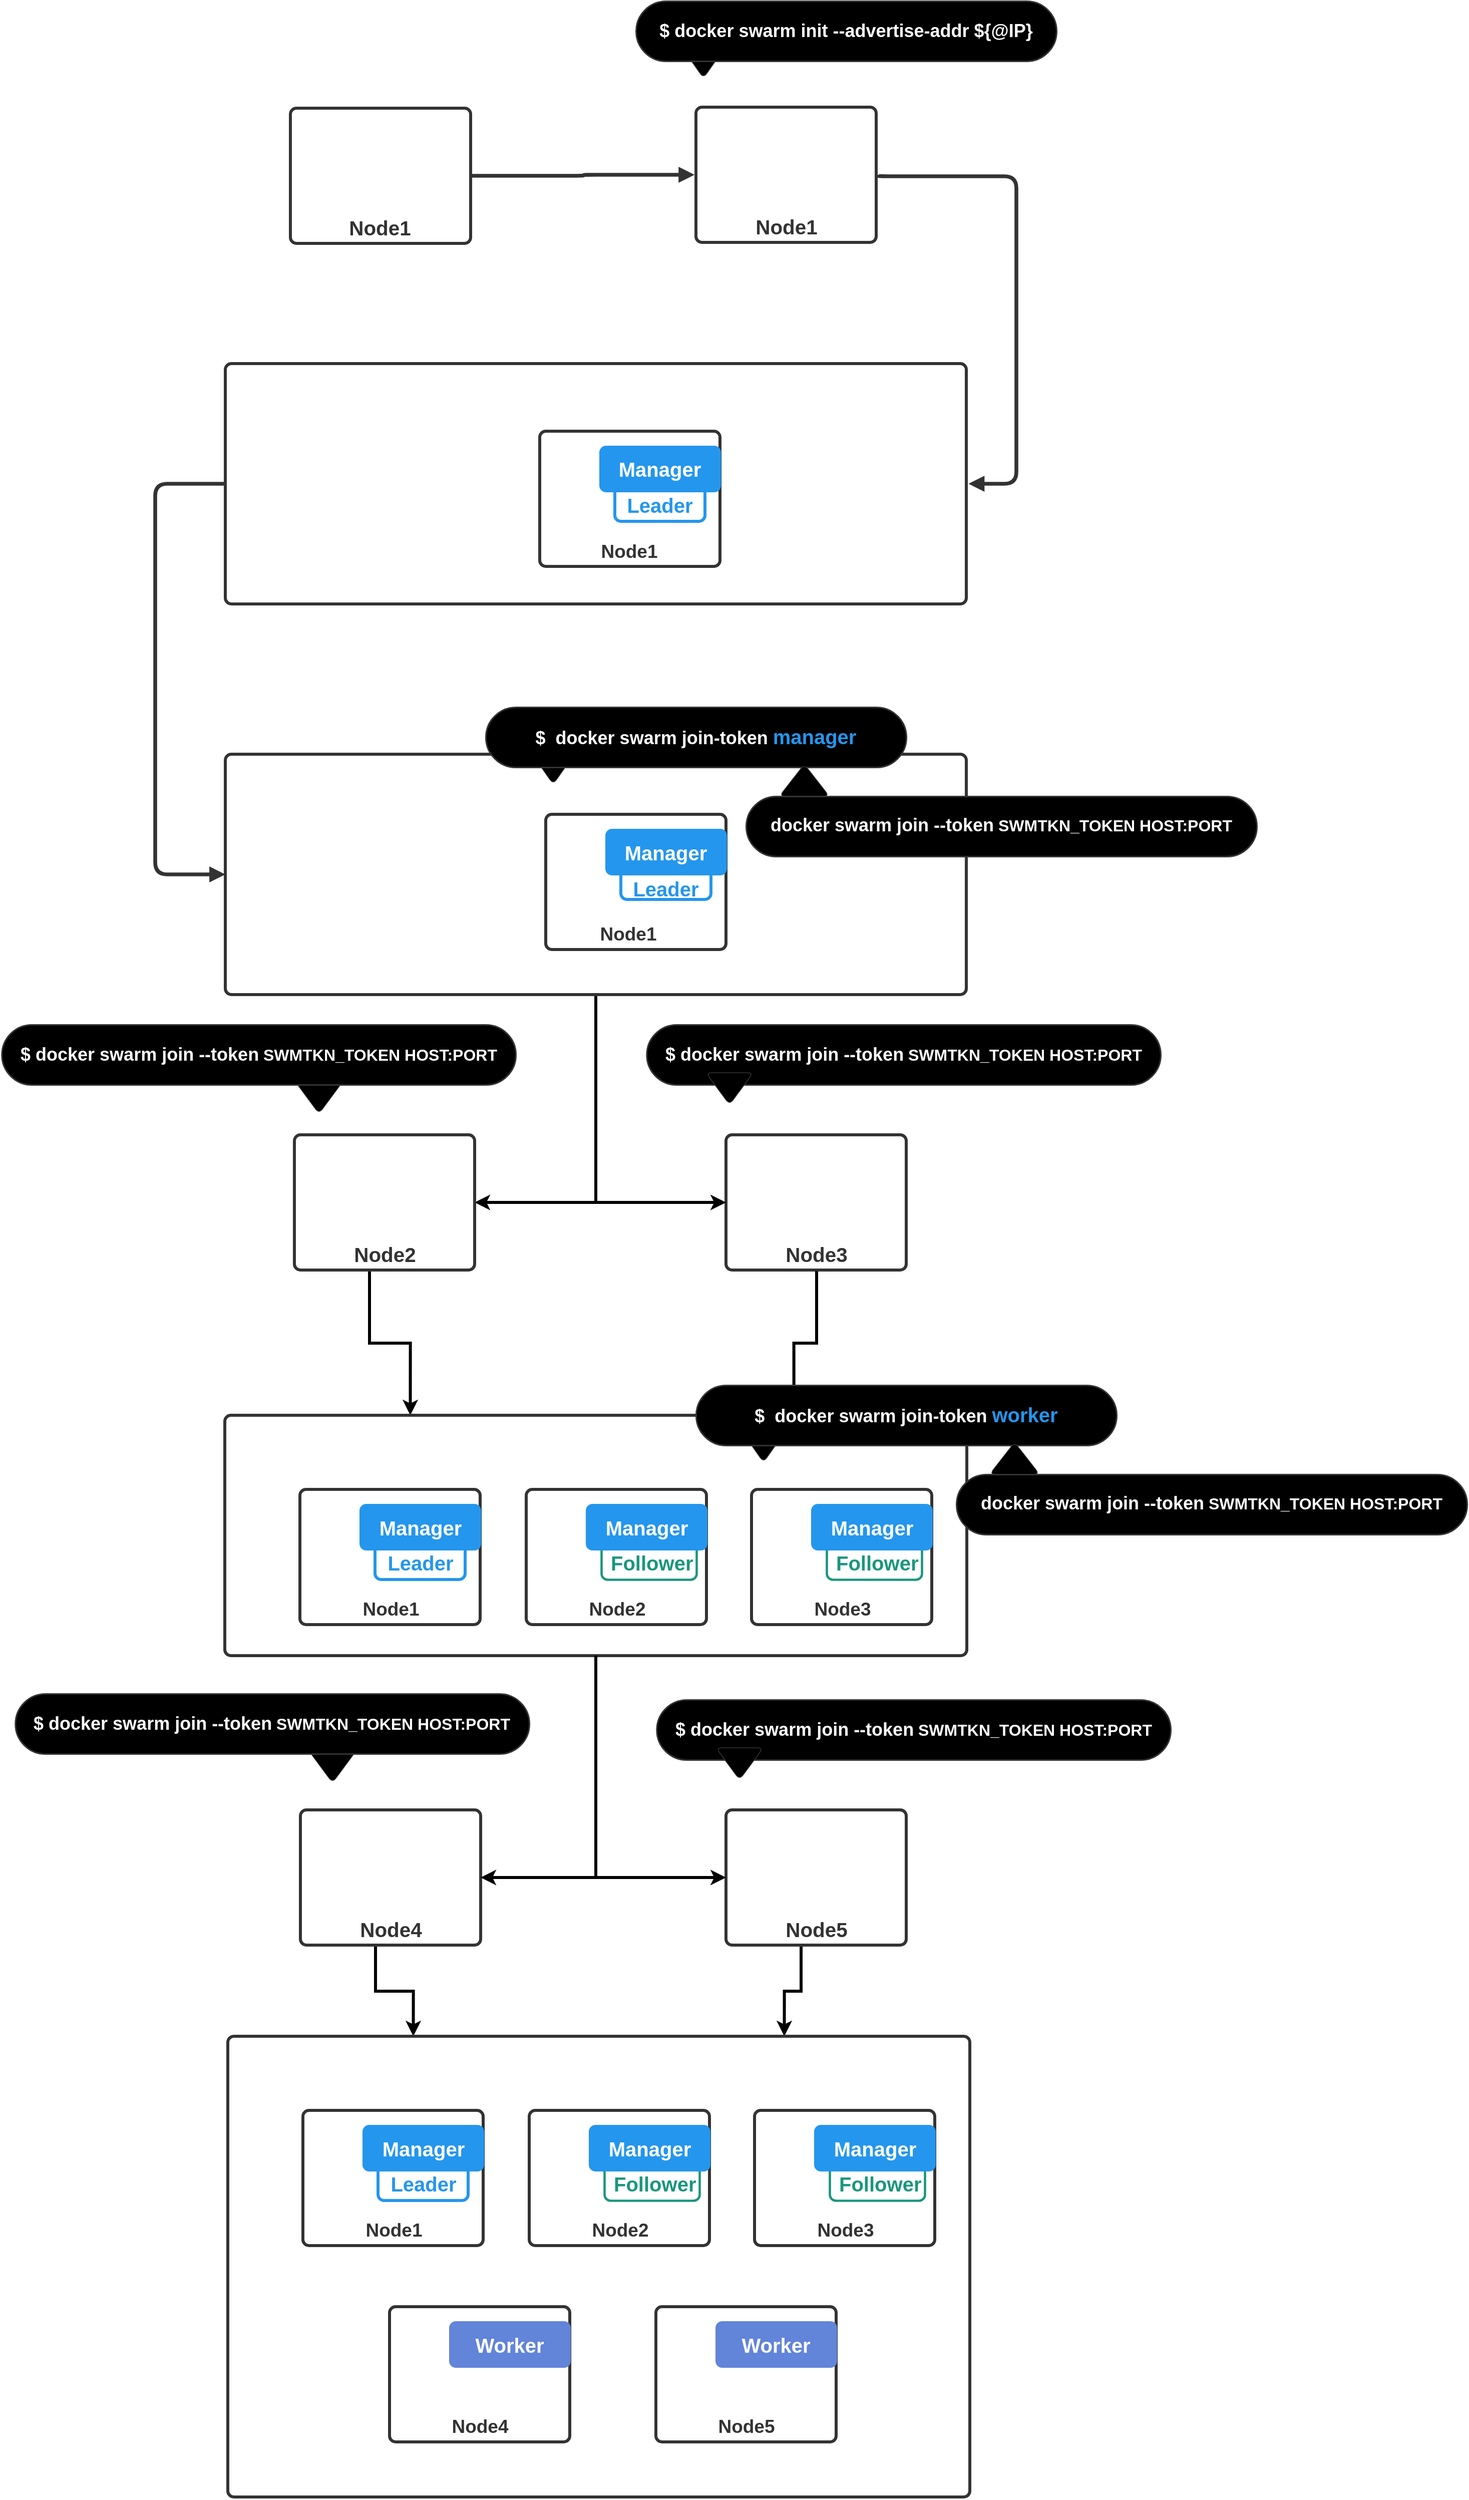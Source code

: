 <mxfile version="15.7.3" type="device" pages="2"><diagram id="4M_Djf4agalbas1T-qc4" name="Page-1"><mxGraphModel dx="2797" dy="1125" grid="1" gridSize="10" guides="1" tooltips="1" connect="1" arrows="1" fold="1" page="1" pageScale="1" pageWidth="827" pageHeight="1169" math="0" shadow="0"><root><mxCell id="0"/><mxCell id="1" parent="0"/><UserObject label="" lucidchartObjectId="G.crrWpI9VlC" id="J2apACX6t9GlS4RFQdFt-51"><mxCell style="html=1;overflow=block;blockSpacing=1;whiteSpace=wrap;;whiteSpace=wrap;fontSize=13;align=center;spacing=9;strokeColor=#333333;strokeOpacity=100;fillOpacity=100;rounded=1;absoluteArcSize=1;arcSize=12;fillColor=#ffffff;strokeWidth=3;" vertex="1" parent="1"><mxGeometry x="135" y="165" width="180" height="135" as="geometry"/></mxCell></UserObject><UserObject label="" lucidchartObjectId="G.crg~6.kzuP" id="J2apACX6t9GlS4RFQdFt-52"><mxCell style="html=1;overflow=block;blockSpacing=1;whiteSpace=wrap;shape=image;whiteSpace=wrap;fontSize=13;spacing=0;strokeColor=none;strokeOpacity=100;strokeWidth=0;image=https://images.lucid.app/images/cc9db0df-7818-491c-ab87-f26baf684345/content;imageAspect=0;" vertex="1" parent="1"><mxGeometry x="105" y="135" width="78" height="56" as="geometry"/></mxCell></UserObject><UserObject label="Node1" lucidchartObjectId="G.crOLpNCsSC" id="J2apACX6t9GlS4RFQdFt-53"><mxCell style="html=1;overflow=block;blockSpacing=1;whiteSpace=wrap;;whiteSpace=wrap;fontSize=20.2;fontColor=#333333;fontStyle=1;align=center;spacing=3.8;strokeOpacity=0;fillOpacity=0;rounded=1;absoluteArcSize=1;arcSize=12;fillColor=#ffffff;strokeWidth=0.8;" vertex="1" parent="1"><mxGeometry x="187" y="269" width="75" height="32" as="geometry"/></mxCell></UserObject><UserObject label="" lucidchartObjectId="Wddr2TfP3ylG" id="J2apACX6t9GlS4RFQdFt-54"><mxCell style="html=1;jettySize=18;whiteSpace=wrap;fontSize=13;strokeColor=#333333;strokeOpacity=100;strokeWidth=3.8;rounded=1;arcSize=24;edgeStyle=orthogonalEdgeStyle;startArrow=none;;endArrow=block;endFill=1;;exitX=1.008;exitY=0.5;exitPerimeter=0;entryX=-0.008;entryY=0.5;entryPerimeter=0;" edge="1" parent="1" source="J2apACX6t9GlS4RFQdFt-51" target="J2apACX6t9GlS4RFQdFt-62"><mxGeometry width="100" height="100" relative="1" as="geometry"><Array as="points"><mxPoint x="428" y="233"/><mxPoint x="428" y="232"/></Array></mxGeometry></mxCell></UserObject><mxCell id="J2apACX6t9GlS4RFQdFt-55" value="" style="group;dropTarget=0;" vertex="1" parent="1"><mxGeometry x="480" y="58" width="420" height="77" as="geometry"/></mxCell><UserObject label="" lucidchartObjectId="ijdrPOWjlzZ8" id="J2apACX6t9GlS4RFQdFt-56"><mxCell style="html=1;overflow=block;blockSpacing=1;whiteSpace=wrap;triangle;direction=south;anchorPointDirection=0;whiteSpace=wrap;fontSize=13;align=center;spacing=3.8;strokeColor=#333333;strokeOpacity=100;fillOpacity=100;rounded=1;absoluteArcSize=1;arcSize=12;fillColor=#000000;strokeWidth=0.8;" vertex="1" parent="J2apACX6t9GlS4RFQdFt-55"><mxGeometry x="45" y="45" width="45" height="32" as="geometry"/></mxCell></UserObject><UserObject label="$ docker swarm init --advertise-addr ${@IP} " lucidchartObjectId="8gdru7X.QLJM" id="J2apACX6t9GlS4RFQdFt-57"><mxCell style="html=1;overflow=block;blockSpacing=1;whiteSpace=wrap;rounded=1;arcSize=50;whiteSpace=wrap;fontSize=18;fontColor=#ffffff;fontStyle=1;align=center;spacing=3.8;strokeColor=#333333;strokeOpacity=100;fillOpacity=100;fillColor=#000000;strokeWidth=1.5;" vertex="1" parent="J2apACX6t9GlS4RFQdFt-55"><mxGeometry width="420" height="60" as="geometry"/></mxCell></UserObject><UserObject label="" lucidchartObjectId="jWdrPr9~tU2N" id="J2apACX6t9GlS4RFQdFt-58"><mxCell style="html=1;overflow=block;blockSpacing=1;whiteSpace=wrap;;whiteSpace=wrap;fontSize=13;align=center;spacing=9;strokeColor=#333333;strokeOpacity=100;fillOpacity=100;rounded=1;absoluteArcSize=1;arcSize=12;fillColor=#ffffff;strokeWidth=3;" vertex="1" parent="1"><mxGeometry x="70" y="420" width="740" height="240" as="geometry"/></mxCell></UserObject><UserObject label="" lucidchartObjectId="acerJ_WUVY1D" id="J2apACX6t9GlS4RFQdFt-59"><mxCell style="html=1;overflow=block;blockSpacing=1;whiteSpace=wrap;shape=image;whiteSpace=wrap;fontSize=13;spacing=0;strokeColor=none;strokeOpacity=100;strokeWidth=0;image=https://images.lucid.app/images/420af9a3-f611-4a71-9470-fad14a055d01/content;imageAspect=0;" vertex="1" parent="1"><mxGeometry y="320" width="150" height="150" as="geometry"/></mxCell></UserObject><UserObject label="" lucidchartObjectId="WcerDK2uReQd" id="J2apACX6t9GlS4RFQdFt-60"><mxCell style="html=1;jettySize=18;whiteSpace=wrap;fontSize=13;strokeColor=#333333;strokeOpacity=100;strokeWidth=3.8;rounded=1;arcSize=24;edgeStyle=orthogonalEdgeStyle;startArrow=none;;endArrow=block;endFill=1;;exitX=1.008;exitY=0.5;exitPerimeter=0;entryX=1.003;entryY=0.5;entryPerimeter=0;" edge="1" parent="1" source="J2apACX6t9GlS4RFQdFt-62" target="J2apACX6t9GlS4RFQdFt-58"><mxGeometry width="100" height="100" relative="1" as="geometry"><Array as="points"><mxPoint x="860" y="233"/><mxPoint x="860" y="540"/></Array></mxGeometry></mxCell></UserObject><mxCell id="J2apACX6t9GlS4RFQdFt-61" value="" style="group;dropTarget=0;" vertex="1" parent="1"><mxGeometry x="510" y="134" width="210" height="166" as="geometry"/></mxCell><UserObject label="" lucidchartObjectId="G.crUocr~Mjs" id="J2apACX6t9GlS4RFQdFt-62"><mxCell style="html=1;overflow=block;blockSpacing=1;whiteSpace=wrap;;whiteSpace=wrap;fontSize=13;align=center;spacing=9;strokeColor=#333333;strokeOpacity=100;fillOpacity=100;rounded=1;absoluteArcSize=1;arcSize=12;fillColor=#ffffff;strokeWidth=3;" vertex="1" parent="J2apACX6t9GlS4RFQdFt-61"><mxGeometry x="30" y="30" width="180" height="135" as="geometry"/></mxCell></UserObject><UserObject label="" lucidchartObjectId="G.cr~NzoBqy9" id="J2apACX6t9GlS4RFQdFt-63"><mxCell style="html=1;overflow=block;blockSpacing=1;whiteSpace=wrap;shape=image;whiteSpace=wrap;fontSize=13;spacing=0;strokeColor=none;strokeOpacity=100;strokeWidth=0;image=https://images.lucid.app/images/cc9db0df-7818-491c-ab87-f26baf684345/content;imageAspect=0;" vertex="1" parent="J2apACX6t9GlS4RFQdFt-61"><mxGeometry width="78" height="56" as="geometry"/></mxCell></UserObject><UserObject label="Node1" lucidchartObjectId="G.crvtM_ojsV" id="J2apACX6t9GlS4RFQdFt-64"><mxCell style="html=1;overflow=block;blockSpacing=1;whiteSpace=wrap;;whiteSpace=wrap;fontSize=20.2;fontColor=#333333;fontStyle=1;align=center;spacing=3.8;strokeOpacity=0;fillOpacity=0;rounded=1;absoluteArcSize=1;arcSize=12;fillColor=#ffffff;strokeWidth=0.8;" vertex="1" parent="J2apACX6t9GlS4RFQdFt-61"><mxGeometry x="83" y="134" width="75" height="32" as="geometry"/></mxCell></UserObject><mxCell id="J2apACX6t9GlS4RFQdFt-68" value="" style="group;dropTarget=0;" vertex="1" parent="1"><mxGeometry x="540" y="1160" width="210" height="166" as="geometry"/></mxCell><UserObject label="" lucidchartObjectId="zier4FRe4H-R" id="J2apACX6t9GlS4RFQdFt-69"><mxCell style="html=1;overflow=block;blockSpacing=1;whiteSpace=wrap;;whiteSpace=wrap;fontSize=13;align=center;spacing=9;strokeColor=#333333;strokeOpacity=100;fillOpacity=100;rounded=1;absoluteArcSize=1;arcSize=12;fillColor=#ffffff;strokeWidth=3;" vertex="1" parent="J2apACX6t9GlS4RFQdFt-68"><mxGeometry x="30" y="30" width="180" height="135" as="geometry"/></mxCell></UserObject><UserObject label="" lucidchartObjectId="zierFgRM9f.." id="J2apACX6t9GlS4RFQdFt-70"><mxCell style="html=1;overflow=block;blockSpacing=1;whiteSpace=wrap;shape=image;whiteSpace=wrap;fontSize=13;spacing=0;strokeColor=none;strokeOpacity=100;strokeWidth=0;image=https://images.lucid.app/images/cc9db0df-7818-491c-ab87-f26baf684345/content;imageAspect=0;" vertex="1" parent="J2apACX6t9GlS4RFQdFt-68"><mxGeometry width="78" height="56" as="geometry"/></mxCell></UserObject><UserObject label="Node3" lucidchartObjectId="zierLM0hqIN8" id="J2apACX6t9GlS4RFQdFt-71"><mxCell style="html=1;overflow=block;blockSpacing=1;whiteSpace=wrap;;whiteSpace=wrap;fontSize=20.2;fontColor=#333333;fontStyle=1;align=center;spacing=3.8;strokeOpacity=0;fillOpacity=0;rounded=1;absoluteArcSize=1;arcSize=12;fillColor=#ffffff;strokeWidth=0.8;" vertex="1" parent="J2apACX6t9GlS4RFQdFt-68"><mxGeometry x="83" y="134" width="75" height="32" as="geometry"/></mxCell></UserObject><mxCell id="J2apACX6t9GlS4RFQdFt-148" style="edgeStyle=orthogonalEdgeStyle;rounded=0;sketch=0;orthogonalLoop=1;jettySize=auto;html=1;exitX=0.5;exitY=1;exitDx=0;exitDy=0;entryX=1;entryY=0.5;entryDx=0;entryDy=0;fontFamily=Helvetica;fontSize=18;shadow=0;spacing=6;strokeWidth=3;" edge="1" parent="1" source="J2apACX6t9GlS4RFQdFt-87" target="J2apACX6t9GlS4RFQdFt-116"><mxGeometry relative="1" as="geometry"/></mxCell><mxCell id="J2apACX6t9GlS4RFQdFt-150" style="edgeStyle=orthogonalEdgeStyle;rounded=0;sketch=0;orthogonalLoop=1;jettySize=auto;html=1;exitX=0.5;exitY=1;exitDx=0;exitDy=0;entryX=0;entryY=0.5;entryDx=0;entryDy=0;shadow=0;fontFamily=Helvetica;fontSize=18;strokeWidth=3;" edge="1" parent="1" source="J2apACX6t9GlS4RFQdFt-87" target="J2apACX6t9GlS4RFQdFt-69"><mxGeometry relative="1" as="geometry"/></mxCell><UserObject label="" lucidchartObjectId="ULRrgOH4fikw" id="J2apACX6t9GlS4RFQdFt-87"><mxCell style="html=1;overflow=block;blockSpacing=1;whiteSpace=wrap;;whiteSpace=wrap;fontSize=13;align=center;spacing=9;strokeColor=#333333;strokeOpacity=100;fillOpacity=100;rounded=1;absoluteArcSize=1;arcSize=12;fillColor=#ffffff;strokeWidth=3;" vertex="1" parent="1"><mxGeometry x="70" y="810" width="740" height="240" as="geometry"/></mxCell></UserObject><UserObject label="" lucidchartObjectId="ULRrJalOe8PQ" id="J2apACX6t9GlS4RFQdFt-88"><mxCell style="html=1;overflow=block;blockSpacing=1;whiteSpace=wrap;shape=image;whiteSpace=wrap;fontSize=13;spacing=0;strokeColor=none;strokeOpacity=100;strokeWidth=0;image=https://images.lucid.app/images/420af9a3-f611-4a71-9470-fad14a055d01/content;imageAspect=0;" vertex="1" parent="1"><mxGeometry y="720" width="150" height="150" as="geometry"/></mxCell></UserObject><mxCell id="J2apACX6t9GlS4RFQdFt-89" value="" style="group;dropTarget=0;" vertex="1" parent="1"><mxGeometry x="354" y="457.5" width="210" height="165" as="geometry"/></mxCell><UserObject label="" lucidchartObjectId="IYdroTcC7hIt" id="J2apACX6t9GlS4RFQdFt-90"><mxCell style="html=1;overflow=block;blockSpacing=1;whiteSpace=wrap;;whiteSpace=wrap;fontSize=13;align=center;spacing=9;strokeColor=#333333;strokeOpacity=100;fillOpacity=100;rounded=1;absoluteArcSize=1;arcSize=12;fillColor=#ffffff;strokeWidth=3;" vertex="1" parent="J2apACX6t9GlS4RFQdFt-89"><mxGeometry x="30" y="30" width="180" height="135" as="geometry"/></mxCell></UserObject><UserObject label="" lucidchartObjectId="IYdri.8-4NAW" id="J2apACX6t9GlS4RFQdFt-91"><mxCell style="html=1;overflow=block;blockSpacing=1;whiteSpace=wrap;shape=image;whiteSpace=wrap;fontSize=13;spacing=0;strokeColor=none;strokeOpacity=100;strokeWidth=0;image=https://images.lucid.app/images/cc9db0df-7818-491c-ab87-f26baf684345/content;imageAspect=0;" vertex="1" parent="J2apACX6t9GlS4RFQdFt-89"><mxGeometry width="78" height="56" as="geometry"/></mxCell></UserObject><UserObject label="Node1" lucidchartObjectId="IYdrccQo9Zbj" id="J2apACX6t9GlS4RFQdFt-92"><mxCell style="html=1;overflow=block;blockSpacing=1;whiteSpace=wrap;;whiteSpace=wrap;fontSize=18.5;fontColor=#333333;fontStyle=1;align=center;spacing=3.8;strokeOpacity=0;fillOpacity=0;rounded=1;absoluteArcSize=1;arcSize=12;fillColor=#ffffff;strokeWidth=0.8;" vertex="1" parent="J2apACX6t9GlS4RFQdFt-89"><mxGeometry x="82" y="135" width="75" height="30" as="geometry"/></mxCell></UserObject><UserObject label="Leader" lucidchartObjectId="IYdrAScO4P9I" id="J2apACX6t9GlS4RFQdFt-93"><mxCell style="html=1;overflow=block;blockSpacing=1;whiteSpace=wrap;;whiteSpace=wrap;fontSize=20;fontColor=#2496ed;fontStyle=1;align=center;spacing=9;strokeColor=#2496ed;strokeOpacity=100;fillOpacity=100;rounded=1;absoluteArcSize=1;arcSize=12;fillColor=#ffffff;strokeWidth=3;" vertex="1" parent="J2apACX6t9GlS4RFQdFt-89"><mxGeometry x="105" y="82" width="90" height="38" as="geometry"/></mxCell></UserObject><UserObject label="Manager" lucidchartObjectId="IYdrc1CN-Tz_" id="J2apACX6t9GlS4RFQdFt-94"><mxCell style="html=1;overflow=block;blockSpacing=1;whiteSpace=wrap;;whiteSpace=wrap;fontSize=20;fontColor=#ffffff;fontStyle=1;align=center;spacing=9;strokeColor=#2496ed;strokeOpacity=100;fillOpacity=100;rounded=1;absoluteArcSize=1;arcSize=12;fillColor=#2496ed;strokeWidth=1.5;" vertex="1" parent="J2apACX6t9GlS4RFQdFt-89"><mxGeometry x="90" y="45" width="120" height="45" as="geometry"/></mxCell></UserObject><mxCell id="J2apACX6t9GlS4RFQdFt-106" value="" style="group;dropTarget=0;" vertex="1" parent="1"><mxGeometry x="330" y="763" width="420" height="77" as="geometry"/></mxCell><UserObject label="" lucidchartObjectId="ijdrPOWjlzZ8" id="J2apACX6t9GlS4RFQdFt-107"><mxCell style="html=1;overflow=block;blockSpacing=1;whiteSpace=wrap;triangle;direction=south;anchorPointDirection=0;whiteSpace=wrap;fontSize=13;align=center;spacing=3.8;strokeColor=#333333;strokeOpacity=100;fillOpacity=100;rounded=1;absoluteArcSize=1;arcSize=12;fillColor=#000000;strokeWidth=0.8;" vertex="1" parent="J2apACX6t9GlS4RFQdFt-106"><mxGeometry x="45" y="45" width="45" height="32" as="geometry"/></mxCell></UserObject><UserObject label="$&amp;nbsp;&lt;span style=&quot;background-color: transparent ; color: inherit ; font-size: inherit&quot;&gt; docker swarm join-token &lt;/span&gt;&lt;span style=&quot;color: rgb(36 , 150 , 237) ; font-size: 20px&quot;&gt;manager&lt;/span&gt;" lucidchartObjectId="8gdru7X.QLJM" id="J2apACX6t9GlS4RFQdFt-108"><mxCell style="html=1;overflow=block;blockSpacing=1;whiteSpace=wrap;rounded=1;arcSize=50;whiteSpace=wrap;fontSize=18;fontColor=#ffffff;fontStyle=1;align=center;spacing=3.8;strokeColor=#333333;strokeOpacity=100;fillOpacity=100;fillColor=#000000;strokeWidth=1.5;" vertex="1" parent="J2apACX6t9GlS4RFQdFt-106"><mxGeometry width="420" height="60" as="geometry"/></mxCell></UserObject><mxCell id="J2apACX6t9GlS4RFQdFt-151" style="edgeStyle=orthogonalEdgeStyle;rounded=0;sketch=0;orthogonalLoop=1;jettySize=auto;html=1;exitX=0.5;exitY=1;exitDx=0;exitDy=0;entryX=0.25;entryY=0;entryDx=0;entryDy=0;shadow=0;fontFamily=Helvetica;fontSize=18;strokeWidth=3;" edge="1" parent="1" source="J2apACX6t9GlS4RFQdFt-115" target="J2apACX6t9GlS4RFQdFt-72"><mxGeometry relative="1" as="geometry"/></mxCell><mxCell id="J2apACX6t9GlS4RFQdFt-115" value="" style="group;dropTarget=0;" vertex="1" parent="1"><mxGeometry x="109" y="1160" width="210" height="166" as="geometry"/></mxCell><UserObject label="" lucidchartObjectId="zier4FRe4H-R" id="J2apACX6t9GlS4RFQdFt-116"><mxCell style="html=1;overflow=block;blockSpacing=1;whiteSpace=wrap;;whiteSpace=wrap;fontSize=13;align=center;spacing=9;strokeColor=#333333;strokeOpacity=100;fillOpacity=100;rounded=1;absoluteArcSize=1;arcSize=12;fillColor=#ffffff;strokeWidth=3;" vertex="1" parent="J2apACX6t9GlS4RFQdFt-115"><mxGeometry x="30" y="30" width="180" height="135" as="geometry"/></mxCell></UserObject><UserObject label="" lucidchartObjectId="zierFgRM9f.." id="J2apACX6t9GlS4RFQdFt-117"><mxCell style="html=1;overflow=block;blockSpacing=1;whiteSpace=wrap;shape=image;whiteSpace=wrap;fontSize=13;spacing=0;strokeColor=none;strokeOpacity=100;strokeWidth=0;image=https://images.lucid.app/images/cc9db0df-7818-491c-ab87-f26baf684345/content;imageAspect=0;" vertex="1" parent="J2apACX6t9GlS4RFQdFt-115"><mxGeometry width="78" height="56" as="geometry"/></mxCell></UserObject><UserObject label="Node2" lucidchartObjectId="zierLM0hqIN8" id="J2apACX6t9GlS4RFQdFt-118"><mxCell style="html=1;overflow=block;blockSpacing=1;whiteSpace=wrap;;whiteSpace=wrap;fontSize=20.2;fontColor=#333333;fontStyle=1;align=center;spacing=3.8;strokeOpacity=0;fillOpacity=0;rounded=1;absoluteArcSize=1;arcSize=12;fillColor=#ffffff;strokeWidth=0.8;" vertex="1" parent="J2apACX6t9GlS4RFQdFt-115"><mxGeometry x="83" y="134" width="75" height="32" as="geometry"/></mxCell></UserObject><mxCell id="J2apACX6t9GlS4RFQdFt-128" value="" style="group;fontStyle=1" vertex="1" connectable="0" parent="1"><mxGeometry x="-14.5" y="1470" width="825" height="240" as="geometry"/></mxCell><UserObject label="" lucidchartObjectId="lserpfF2rRxh" id="J2apACX6t9GlS4RFQdFt-72"><mxCell style="html=1;overflow=block;blockSpacing=1;whiteSpace=wrap;;whiteSpace=wrap;fontSize=13;align=center;spacing=9;strokeColor=#333333;strokeOpacity=100;fillOpacity=100;rounded=1;absoluteArcSize=1;arcSize=12;fillColor=#ffffff;strokeWidth=3;fontStyle=1" vertex="1" parent="J2apACX6t9GlS4RFQdFt-128"><mxGeometry x="84" width="741" height="240" as="geometry"/></mxCell></UserObject><mxCell id="J2apACX6t9GlS4RFQdFt-73" value="" style="group;dropTarget=0;fontStyle=1" vertex="1" parent="J2apACX6t9GlS4RFQdFt-128"><mxGeometry x="129" y="44" width="210" height="165" as="geometry"/></mxCell><UserObject label="" lucidchartObjectId="lserLftAuHKF" id="J2apACX6t9GlS4RFQdFt-74"><mxCell style="html=1;overflow=block;blockSpacing=1;whiteSpace=wrap;;whiteSpace=wrap;fontSize=13;align=center;spacing=9;strokeColor=#333333;strokeOpacity=100;fillOpacity=100;rounded=1;absoluteArcSize=1;arcSize=12;fillColor=#ffffff;strokeWidth=3;fontStyle=1" vertex="1" parent="J2apACX6t9GlS4RFQdFt-73"><mxGeometry x="30" y="30" width="180" height="135" as="geometry"/></mxCell></UserObject><UserObject label="" lucidchartObjectId="lserRS9qcK1-" id="J2apACX6t9GlS4RFQdFt-75"><mxCell style="html=1;overflow=block;blockSpacing=1;whiteSpace=wrap;shape=image;whiteSpace=wrap;fontSize=13;spacing=0;strokeColor=none;strokeOpacity=100;strokeWidth=0;image=https://images.lucid.app/images/cc9db0df-7818-491c-ab87-f26baf684345/content;imageAspect=0;fontStyle=1" vertex="1" parent="J2apACX6t9GlS4RFQdFt-73"><mxGeometry width="78" height="56" as="geometry"/></mxCell></UserObject><UserObject label="Node1" lucidchartObjectId="lserlM1Tgdwh" id="J2apACX6t9GlS4RFQdFt-76"><mxCell style="html=1;overflow=block;blockSpacing=1;whiteSpace=wrap;;whiteSpace=wrap;fontSize=18.5;fontColor=#333333;fontStyle=1;align=center;spacing=3.8;strokeOpacity=0;fillOpacity=0;rounded=1;absoluteArcSize=1;arcSize=12;fillColor=#ffffff;strokeWidth=0.8;" vertex="1" parent="J2apACX6t9GlS4RFQdFt-73"><mxGeometry x="83" y="135" width="75" height="30" as="geometry"/></mxCell></UserObject><UserObject label="Leader" lucidchartObjectId="lserr1hKTIth" id="J2apACX6t9GlS4RFQdFt-77"><mxCell style="html=1;overflow=block;blockSpacing=1;whiteSpace=wrap;;whiteSpace=wrap;fontSize=20;fontColor=#2496ed;fontStyle=1;align=center;spacing=9;strokeColor=#2496ed;strokeOpacity=100;fillOpacity=100;rounded=1;absoluteArcSize=1;arcSize=12;fillColor=#ffffff;strokeWidth=3;" vertex="1" parent="J2apACX6t9GlS4RFQdFt-73"><mxGeometry x="105" y="82" width="90" height="38" as="geometry"/></mxCell></UserObject><UserObject label="Manager" lucidchartObjectId="lserWifTSa~9" id="J2apACX6t9GlS4RFQdFt-78"><mxCell style="html=1;overflow=block;blockSpacing=1;whiteSpace=wrap;;whiteSpace=wrap;fontSize=20;fontColor=#ffffff;fontStyle=1;align=center;spacing=9;strokeColor=#2496ed;strokeOpacity=100;fillOpacity=100;rounded=1;absoluteArcSize=1;arcSize=12;fillColor=#2496ed;strokeWidth=1.5;" vertex="1" parent="J2apACX6t9GlS4RFQdFt-73"><mxGeometry x="90" y="45" width="120" height="45" as="geometry"/></mxCell></UserObject><UserObject label="" lucidchartObjectId="lser_kmVRKXS" id="J2apACX6t9GlS4RFQdFt-79"><mxCell style="html=1;overflow=block;blockSpacing=1;whiteSpace=wrap;shape=image;whiteSpace=wrap;fontSize=13;spacing=0;strokeColor=none;strokeOpacity=100;strokeWidth=0;image=https://images.lucid.app/images/420af9a3-f611-4a71-9470-fad14a055d01/content;imageAspect=0;fontStyle=1" vertex="1" parent="J2apACX6t9GlS4RFQdFt-128"><mxGeometry x="14.5" y="-90" width="150" height="150" as="geometry"/></mxCell></UserObject><mxCell id="J2apACX6t9GlS4RFQdFt-80" value="" style="group;dropTarget=0;fontStyle=1" vertex="1" parent="J2apACX6t9GlS4RFQdFt-128"><mxGeometry x="355" y="44" width="210" height="165" as="geometry"/></mxCell><UserObject label="" lucidchartObjectId="_terDO9LQaTP" id="J2apACX6t9GlS4RFQdFt-81"><mxCell style="html=1;overflow=block;blockSpacing=1;whiteSpace=wrap;;whiteSpace=wrap;fontSize=13;align=center;spacing=9;strokeColor=#333333;strokeOpacity=100;fillOpacity=100;rounded=1;absoluteArcSize=1;arcSize=12;fillColor=#ffffff;strokeWidth=3;fontStyle=1" vertex="1" parent="J2apACX6t9GlS4RFQdFt-80"><mxGeometry x="30" y="30" width="180" height="135" as="geometry"/></mxCell></UserObject><UserObject label="" lucidchartObjectId="_terkFFU0MLX" id="J2apACX6t9GlS4RFQdFt-82"><mxCell style="html=1;overflow=block;blockSpacing=1;whiteSpace=wrap;shape=image;whiteSpace=wrap;fontSize=13;spacing=0;strokeColor=none;strokeOpacity=100;strokeWidth=0;image=https://images.lucid.app/images/cc9db0df-7818-491c-ab87-f26baf684345/content;imageAspect=0;fontStyle=1" vertex="1" parent="J2apACX6t9GlS4RFQdFt-80"><mxGeometry width="78" height="56" as="geometry"/></mxCell></UserObject><UserObject label="Node2" lucidchartObjectId="_terYFJQv_3J" id="J2apACX6t9GlS4RFQdFt-83"><mxCell style="html=1;overflow=block;blockSpacing=1;whiteSpace=wrap;;whiteSpace=wrap;fontSize=18.5;fontColor=#333333;fontStyle=1;align=center;spacing=3.8;strokeOpacity=0;fillOpacity=0;rounded=1;absoluteArcSize=1;arcSize=12;fillColor=#ffffff;strokeWidth=0.8;" vertex="1" parent="J2apACX6t9GlS4RFQdFt-80"><mxGeometry x="83" y="135" width="75" height="30" as="geometry"/></mxCell></UserObject><UserObject label="Follower" lucidchartObjectId="_terUXveJY-y" id="J2apACX6t9GlS4RFQdFt-84"><mxCell style="html=1;overflow=block;blockSpacing=1;whiteSpace=wrap;;whiteSpace=wrap;fontSize=20;fontColor=#19967d;fontStyle=1;align=center;spacing=9;strokeColor=#19967d;strokeOpacity=100;fillOpacity=100;rounded=1;absoluteArcSize=1;arcSize=12;fillColor=#ffffff;strokeWidth=2.3;" vertex="1" parent="J2apACX6t9GlS4RFQdFt-80"><mxGeometry x="105" y="82" width="95" height="38" as="geometry"/></mxCell></UserObject><UserObject label="Manager" lucidchartObjectId="_terwbu2600f" id="J2apACX6t9GlS4RFQdFt-85"><mxCell style="html=1;overflow=block;blockSpacing=1;whiteSpace=wrap;;whiteSpace=wrap;fontSize=20;fontColor=#ffffff;fontStyle=1;align=center;spacing=9;strokeColor=#2496ed;strokeOpacity=100;fillOpacity=100;rounded=1;absoluteArcSize=1;arcSize=12;fillColor=#2496ed;strokeWidth=1.5;" vertex="1" parent="J2apACX6t9GlS4RFQdFt-80"><mxGeometry x="90" y="45" width="120" height="45" as="geometry"/></mxCell></UserObject><mxCell id="J2apACX6t9GlS4RFQdFt-121" value="" style="group;dropTarget=0;fontStyle=1" vertex="1" parent="J2apACX6t9GlS4RFQdFt-128"><mxGeometry x="580" y="44" width="210" height="165" as="geometry"/></mxCell><UserObject label="" lucidchartObjectId="_terDO9LQaTP" id="J2apACX6t9GlS4RFQdFt-122"><mxCell style="html=1;overflow=block;blockSpacing=1;whiteSpace=wrap;;whiteSpace=wrap;fontSize=13;align=center;spacing=9;strokeColor=#333333;strokeOpacity=100;fillOpacity=100;rounded=1;absoluteArcSize=1;arcSize=12;fillColor=#ffffff;strokeWidth=3;fontStyle=1" vertex="1" parent="J2apACX6t9GlS4RFQdFt-121"><mxGeometry x="30" y="30" width="180" height="135" as="geometry"/></mxCell></UserObject><UserObject label="" lucidchartObjectId="_terkFFU0MLX" id="J2apACX6t9GlS4RFQdFt-123"><mxCell style="html=1;overflow=block;blockSpacing=1;whiteSpace=wrap;shape=image;whiteSpace=wrap;fontSize=13;spacing=0;strokeColor=none;strokeOpacity=100;strokeWidth=0;image=https://images.lucid.app/images/cc9db0df-7818-491c-ab87-f26baf684345/content;imageAspect=0;fontStyle=1" vertex="1" parent="J2apACX6t9GlS4RFQdFt-121"><mxGeometry width="78" height="56" as="geometry"/></mxCell></UserObject><UserObject label="Node3" lucidchartObjectId="_terYFJQv_3J" id="J2apACX6t9GlS4RFQdFt-124"><mxCell style="html=1;overflow=block;blockSpacing=1;whiteSpace=wrap;;whiteSpace=wrap;fontSize=18.5;fontColor=#333333;fontStyle=1;align=center;spacing=3.8;strokeOpacity=0;fillOpacity=0;rounded=1;absoluteArcSize=1;arcSize=12;fillColor=#ffffff;strokeWidth=0.8;" vertex="1" parent="J2apACX6t9GlS4RFQdFt-121"><mxGeometry x="83" y="135" width="75" height="30" as="geometry"/></mxCell></UserObject><UserObject label="Follower" lucidchartObjectId="_terUXveJY-y" id="J2apACX6t9GlS4RFQdFt-125"><mxCell style="html=1;overflow=block;blockSpacing=1;whiteSpace=wrap;;whiteSpace=wrap;fontSize=20;fontColor=#19967d;fontStyle=1;align=center;spacing=9;strokeColor=#19967d;strokeOpacity=100;fillOpacity=100;rounded=1;absoluteArcSize=1;arcSize=12;fillColor=#ffffff;strokeWidth=2.3;" vertex="1" parent="J2apACX6t9GlS4RFQdFt-121"><mxGeometry x="105" y="82" width="95" height="38" as="geometry"/></mxCell></UserObject><UserObject label="Manager" lucidchartObjectId="_terwbu2600f" id="J2apACX6t9GlS4RFQdFt-126"><mxCell style="html=1;overflow=block;blockSpacing=1;whiteSpace=wrap;;whiteSpace=wrap;fontSize=20;fontColor=#ffffff;fontStyle=1;align=center;spacing=9;strokeColor=#2496ed;strokeOpacity=100;fillOpacity=100;rounded=1;absoluteArcSize=1;arcSize=12;fillColor=#2496ed;strokeWidth=1.5;" vertex="1" parent="J2apACX6t9GlS4RFQdFt-121"><mxGeometry x="90" y="45" width="120" height="45" as="geometry"/></mxCell></UserObject><mxCell id="J2apACX6t9GlS4RFQdFt-134" value="" style="group" vertex="1" connectable="0" parent="1"><mxGeometry x="360" y="840" width="210" height="165" as="geometry"/></mxCell><UserObject label="" lucidchartObjectId="ENRrS8z06LIN" id="J2apACX6t9GlS4RFQdFt-100"><mxCell style="html=1;overflow=block;blockSpacing=1;whiteSpace=wrap;;whiteSpace=wrap;fontSize=13;align=center;spacing=9;strokeColor=#333333;strokeOpacity=100;fillOpacity=100;rounded=1;absoluteArcSize=1;arcSize=12;fillColor=#ffffff;strokeWidth=3;" vertex="1" parent="J2apACX6t9GlS4RFQdFt-134"><mxGeometry x="30" y="30" width="180" height="135" as="geometry"/></mxCell></UserObject><UserObject label="" lucidchartObjectId="ENRrMBAUQ_u0" id="J2apACX6t9GlS4RFQdFt-101"><mxCell style="html=1;overflow=block;blockSpacing=1;whiteSpace=wrap;shape=image;whiteSpace=wrap;fontSize=13;spacing=0;strokeColor=none;strokeOpacity=100;strokeWidth=0;image=https://images.lucid.app/images/cc9db0df-7818-491c-ab87-f26baf684345/content;imageAspect=0;" vertex="1" parent="J2apACX6t9GlS4RFQdFt-134"><mxGeometry width="78" height="56" as="geometry"/></mxCell></UserObject><UserObject label="Node1" lucidchartObjectId="ENRrN0zcEgPq" id="J2apACX6t9GlS4RFQdFt-102"><mxCell style="html=1;overflow=block;blockSpacing=1;whiteSpace=wrap;;whiteSpace=wrap;fontSize=18.5;fontColor=#333333;fontStyle=1;align=center;spacing=3.8;strokeOpacity=0;fillOpacity=0;rounded=1;absoluteArcSize=1;arcSize=12;fillColor=#ffffff;strokeWidth=0.8;" vertex="1" parent="J2apACX6t9GlS4RFQdFt-134"><mxGeometry x="75" y="135" width="75" height="30" as="geometry"/></mxCell></UserObject><UserObject label="Leader" lucidchartObjectId="ENRrk1cm9Xy2" id="J2apACX6t9GlS4RFQdFt-103"><mxCell style="html=1;overflow=block;blockSpacing=1;whiteSpace=wrap;;whiteSpace=wrap;fontSize=20;fontColor=#2496ed;fontStyle=1;align=center;spacing=9;strokeColor=#2496ed;strokeOpacity=100;fillOpacity=100;rounded=1;absoluteArcSize=1;arcSize=12;fillColor=#ffffff;strokeWidth=3;" vertex="1" parent="J2apACX6t9GlS4RFQdFt-134"><mxGeometry x="105" y="83" width="90" height="32" as="geometry"/></mxCell></UserObject><UserObject label="Manager" lucidchartObjectId="ENRruvGGyxHv" id="J2apACX6t9GlS4RFQdFt-104"><mxCell style="html=1;overflow=block;blockSpacing=1;whiteSpace=wrap;;whiteSpace=wrap;fontSize=20;fontColor=#ffffff;fontStyle=1;align=center;spacing=9;strokeColor=#2496ed;strokeOpacity=100;fillOpacity=100;rounded=1;absoluteArcSize=1;arcSize=12;fillColor=#2496ed;strokeWidth=1.5;" vertex="1" parent="J2apACX6t9GlS4RFQdFt-134"><mxGeometry x="90" y="45" width="120" height="45" as="geometry"/></mxCell></UserObject><mxCell id="J2apACX6t9GlS4RFQdFt-135" value="" style="group" vertex="1" connectable="0" parent="1"><mxGeometry x="590" y="820" width="510" height="109" as="geometry"/></mxCell><UserObject label="" lucidchartObjectId="zier~GX_CnJh" id="J2apACX6t9GlS4RFQdFt-110"><mxCell style="html=1;overflow=block;blockSpacing=1;whiteSpace=wrap;triangle;direction=north;anchorPointDirection=0;whiteSpace=wrap;fontSize=13;align=center;spacing=3.8;strokeColor=#333333;strokeOpacity=100;fillOpacity=100;rounded=1;absoluteArcSize=1;arcSize=12;fillColor=#000000;strokeWidth=0.8;" vertex="1" parent="J2apACX6t9GlS4RFQdFt-135"><mxGeometry x="33.261" width="49.891" height="32" as="geometry"/></mxCell></UserObject><mxCell id="J2apACX6t9GlS4RFQdFt-109" value="" style="group;dropTarget=0;" vertex="1" parent="J2apACX6t9GlS4RFQdFt-135"><mxGeometry y="32" width="510" height="77" as="geometry"/></mxCell><UserObject label="&lt;div style=&quot;display: flex ; justify-content: center ; text-align: center ; align-items: baseline ; line-height: 1.25 ; margin-top: -2px&quot;&gt;&lt;span style=&quot;color: rgb(255 , 255 , 255) ; font-weight: bold&quot;&gt;&lt;font style=&quot;font-size: 18px&quot;&gt;docker swarm join --token&lt;/font&gt;&lt;/span&gt;&lt;span style=&quot;color: rgb(255 , 255 , 255) ; font-weight: bold&quot;&gt;&lt;font size=&quot;3&quot;&gt;&amp;nbsp;SWMTKN_TOKEN&lt;/font&gt;&lt;/span&gt;&lt;span style=&quot;color: rgb(255 , 255 , 255) ; font-weight: bold&quot;&gt;&lt;font size=&quot;3&quot;&gt;&amp;nbsp;HOST:PORT&lt;/font&gt;&lt;/span&gt;&lt;/div&gt;" lucidchartObjectId="zierdCvlDOip" id="J2apACX6t9GlS4RFQdFt-111"><mxCell style="html=1;overflow=block;blockSpacing=1;whiteSpace=wrap;rounded=1;arcSize=50;whiteSpace=wrap;fontSize=13;spacing=3.8;strokeColor=#333333;strokeOpacity=100;fillOpacity=100;fillColor=#000000;strokeWidth=1.5;" vertex="1" parent="J2apACX6t9GlS4RFQdFt-109"><mxGeometry width="510" height="60" as="geometry"/></mxCell></UserObject><mxCell id="J2apACX6t9GlS4RFQdFt-136" value="" style="group;dropTarget=0;" vertex="1" parent="1"><mxGeometry x="-80" y="1080" width="440.0" height="89" as="geometry"/></mxCell><mxCell id="J2apACX6t9GlS4RFQdFt-175" value="" style="group" vertex="1" connectable="0" parent="J2apACX6t9GlS4RFQdFt-136"><mxGeometry x="-73.333" width="513.333" height="89" as="geometry"/></mxCell><UserObject label="" lucidchartObjectId="ijdrPOWjlzZ8" id="J2apACX6t9GlS4RFQdFt-137"><mxCell style="html=1;overflow=block;blockSpacing=1;whiteSpace=wrap;triangle;direction=south;anchorPointDirection=0;whiteSpace=wrap;fontSize=13;align=center;spacing=3.8;strokeColor=#333333;strokeOpacity=100;fillOpacity=100;rounded=1;absoluteArcSize=1;arcSize=12;fillColor=#000000;strokeWidth=0.8;" vertex="1" parent="J2apACX6t9GlS4RFQdFt-175"><mxGeometry x="293.333" y="57" width="47.143" height="32" as="geometry"/></mxCell></UserObject><UserObject label="&lt;span style=&quot;font-size: 13px&quot;&gt;&lt;font style=&quot;font-size: 18px&quot;&gt;$ docker swarm join --token&lt;/font&gt;&lt;/span&gt;&lt;span style=&quot;font-size: 13px&quot;&gt;&lt;font size=&quot;3&quot;&gt;&amp;nbsp;SWMTKN_TOKEN&lt;/font&gt;&lt;/span&gt;&lt;span style=&quot;font-size: 13px&quot;&gt;&lt;font size=&quot;3&quot;&gt;&amp;nbsp;HOST:PORT&lt;/font&gt;&lt;/span&gt;" lucidchartObjectId="8gdru7X.QLJM" id="J2apACX6t9GlS4RFQdFt-138"><mxCell style="html=1;overflow=block;blockSpacing=1;whiteSpace=wrap;rounded=1;arcSize=50;whiteSpace=wrap;fontSize=18;fontColor=#ffffff;fontStyle=1;align=center;spacing=3.8;strokeColor=#333333;strokeOpacity=100;fillOpacity=100;fillColor=#000000;strokeWidth=1.5;" vertex="1" parent="J2apACX6t9GlS4RFQdFt-175"><mxGeometry width="513.333" height="60" as="geometry"/></mxCell></UserObject><UserObject label="" lucidchartObjectId="WcerDK2uReQd" id="J2apACX6t9GlS4RFQdFt-143"><mxCell style="html=1;jettySize=18;whiteSpace=wrap;fontSize=13;strokeColor=#333333;strokeOpacity=100;strokeWidth=3.8;rounded=1;arcSize=24;edgeStyle=orthogonalEdgeStyle;startArrow=none;;endArrow=block;endFill=1;;entryX=0;entryY=0.5;entryDx=0;entryDy=0;" edge="1" parent="1" source="J2apACX6t9GlS4RFQdFt-58" target="J2apACX6t9GlS4RFQdFt-87"><mxGeometry width="100" height="100" relative="1" as="geometry"><Array as="points"><mxPoint y="540"/><mxPoint y="930"/></Array><mxPoint x="-170" y="560" as="sourcePoint"/><mxPoint x="-79.22" y="868.5" as="targetPoint"/></mxGeometry></mxCell></UserObject><mxCell id="J2apACX6t9GlS4RFQdFt-152" style="edgeStyle=orthogonalEdgeStyle;rounded=0;sketch=0;orthogonalLoop=1;jettySize=auto;html=1;exitX=0.5;exitY=1;exitDx=0;exitDy=0;entryX=0.767;entryY=0.007;entryDx=0;entryDy=0;entryPerimeter=0;shadow=0;fontFamily=Helvetica;fontSize=18;strokeWidth=3;" edge="1" parent="1" source="J2apACX6t9GlS4RFQdFt-71" target="J2apACX6t9GlS4RFQdFt-72"><mxGeometry relative="1" as="geometry"/></mxCell><mxCell id="J2apACX6t9GlS4RFQdFt-153" value="" style="group;dropTarget=0;" vertex="1" parent="1"><mxGeometry x="540" y="1440" width="420" height="77" as="geometry"/></mxCell><UserObject label="" lucidchartObjectId="ijdrPOWjlzZ8" id="J2apACX6t9GlS4RFQdFt-154"><mxCell style="html=1;overflow=block;blockSpacing=1;whiteSpace=wrap;triangle;direction=south;anchorPointDirection=0;whiteSpace=wrap;fontSize=13;align=center;spacing=3.8;strokeColor=#333333;strokeOpacity=100;fillOpacity=100;rounded=1;absoluteArcSize=1;arcSize=12;fillColor=#000000;strokeWidth=0.8;fontStyle=1" vertex="1" parent="J2apACX6t9GlS4RFQdFt-153"><mxGeometry x="45" y="45" width="45" height="32" as="geometry"/></mxCell></UserObject><UserObject label="$&amp;nbsp;&lt;span style=&quot;background-color: transparent ; color: inherit ; font-size: inherit&quot;&gt; docker swarm join-token &lt;/span&gt;&lt;span style=&quot;color: rgb(36 , 150 , 237) ; font-size: 20px&quot;&gt;worker&lt;/span&gt;" lucidchartObjectId="8gdru7X.QLJM" id="J2apACX6t9GlS4RFQdFt-155"><mxCell style="html=1;overflow=block;blockSpacing=1;whiteSpace=wrap;rounded=1;arcSize=50;whiteSpace=wrap;fontSize=18;fontColor=#ffffff;fontStyle=1;align=center;spacing=3.8;strokeColor=#333333;strokeOpacity=100;fillOpacity=100;fillColor=#000000;strokeWidth=1.5;" vertex="1" parent="J2apACX6t9GlS4RFQdFt-153"><mxGeometry width="420" height="60" as="geometry"/></mxCell></UserObject><mxCell id="J2apACX6t9GlS4RFQdFt-156" value="" style="group" vertex="1" connectable="0" parent="1"><mxGeometry x="800" y="1497" width="510" height="109" as="geometry"/></mxCell><UserObject label="" lucidchartObjectId="zier~GX_CnJh" id="J2apACX6t9GlS4RFQdFt-157"><mxCell style="html=1;overflow=block;blockSpacing=1;whiteSpace=wrap;triangle;direction=north;anchorPointDirection=0;whiteSpace=wrap;fontSize=13;align=center;spacing=3.8;strokeColor=#333333;strokeOpacity=100;fillOpacity=100;rounded=1;absoluteArcSize=1;arcSize=12;fillColor=#000000;strokeWidth=0.8;fontStyle=1" vertex="1" parent="J2apACX6t9GlS4RFQdFt-156"><mxGeometry x="33.261" width="49.891" height="32" as="geometry"/></mxCell></UserObject><mxCell id="J2apACX6t9GlS4RFQdFt-158" value="" style="group;dropTarget=0;" vertex="1" parent="J2apACX6t9GlS4RFQdFt-156"><mxGeometry y="32" width="510" height="77" as="geometry"/></mxCell><UserObject label="&lt;div style=&quot;display: flex ; justify-content: center ; text-align: center ; align-items: baseline ; line-height: 1.25 ; margin-top: -2px&quot;&gt;&lt;span style=&quot;color: rgb(255 , 255 , 255) ; font-weight: bold&quot;&gt;&lt;font style=&quot;font-size: 18px&quot;&gt;docker swarm join --token&lt;/font&gt;&lt;/span&gt;&lt;span style=&quot;color: rgb(255 , 255 , 255) ; font-weight: bold&quot;&gt;&lt;font size=&quot;3&quot;&gt;&amp;nbsp;SWMTKN_TOKEN&lt;/font&gt;&lt;/span&gt;&lt;span style=&quot;color: rgb(255 , 255 , 255) ; font-weight: bold&quot;&gt;&lt;font size=&quot;3&quot;&gt;&amp;nbsp;HOST:PORT&lt;/font&gt;&lt;/span&gt;&lt;/div&gt;" lucidchartObjectId="zierdCvlDOip" id="J2apACX6t9GlS4RFQdFt-159"><mxCell style="html=1;overflow=block;blockSpacing=1;whiteSpace=wrap;rounded=1;arcSize=50;whiteSpace=wrap;fontSize=13;spacing=3.8;strokeColor=#333333;strokeOpacity=100;fillOpacity=100;fillColor=#000000;strokeWidth=1.5;" vertex="1" parent="J2apACX6t9GlS4RFQdFt-158"><mxGeometry width="510" height="60" as="geometry"/></mxCell></UserObject><mxCell id="J2apACX6t9GlS4RFQdFt-206" style="edgeStyle=orthogonalEdgeStyle;rounded=0;sketch=0;orthogonalLoop=1;jettySize=auto;html=1;exitX=0.5;exitY=1;exitDx=0;exitDy=0;entryX=0.25;entryY=0;entryDx=0;entryDy=0;shadow=0;fontFamily=Helvetica;fontSize=18;strokeWidth=3;" edge="1" parent="1" source="J2apACX6t9GlS4RFQdFt-160" target="J2apACX6t9GlS4RFQdFt-183"><mxGeometry relative="1" as="geometry"/></mxCell><mxCell id="J2apACX6t9GlS4RFQdFt-160" value="" style="group;dropTarget=0;" vertex="1" parent="1"><mxGeometry x="115" y="1834" width="210" height="166" as="geometry"/></mxCell><UserObject label="" lucidchartObjectId="zier4FRe4H-R" id="J2apACX6t9GlS4RFQdFt-161"><mxCell style="html=1;overflow=block;blockSpacing=1;whiteSpace=wrap;;whiteSpace=wrap;fontSize=13;align=center;spacing=9;strokeColor=#333333;strokeOpacity=100;fillOpacity=100;rounded=1;absoluteArcSize=1;arcSize=12;fillColor=#ffffff;strokeWidth=3;" vertex="1" parent="J2apACX6t9GlS4RFQdFt-160"><mxGeometry x="30" y="30" width="180" height="135" as="geometry"/></mxCell></UserObject><UserObject label="" lucidchartObjectId="zierFgRM9f.." id="J2apACX6t9GlS4RFQdFt-162"><mxCell style="html=1;overflow=block;blockSpacing=1;whiteSpace=wrap;shape=image;whiteSpace=wrap;fontSize=13;spacing=0;strokeColor=none;strokeOpacity=100;strokeWidth=0;image=https://images.lucid.app/images/cc9db0df-7818-491c-ab87-f26baf684345/content;imageAspect=0;" vertex="1" parent="J2apACX6t9GlS4RFQdFt-160"><mxGeometry width="78" height="56" as="geometry"/></mxCell></UserObject><UserObject label="Node4" lucidchartObjectId="zierLM0hqIN8" id="J2apACX6t9GlS4RFQdFt-163"><mxCell style="html=1;overflow=block;blockSpacing=1;whiteSpace=wrap;;whiteSpace=wrap;fontSize=20.2;fontColor=#333333;fontStyle=1;align=center;spacing=3.8;strokeOpacity=0;fillOpacity=0;rounded=1;absoluteArcSize=1;arcSize=12;fillColor=#ffffff;strokeWidth=0.8;" vertex="1" parent="J2apACX6t9GlS4RFQdFt-160"><mxGeometry x="83" y="134" width="75" height="32" as="geometry"/></mxCell></UserObject><mxCell id="J2apACX6t9GlS4RFQdFt-205" style="edgeStyle=orthogonalEdgeStyle;rounded=0;sketch=0;orthogonalLoop=1;jettySize=auto;html=1;exitX=0.5;exitY=1;exitDx=0;exitDy=0;entryX=0.75;entryY=0;entryDx=0;entryDy=0;shadow=0;fontFamily=Helvetica;fontSize=18;strokeWidth=3;" edge="1" parent="1" source="J2apACX6t9GlS4RFQdFt-164" target="J2apACX6t9GlS4RFQdFt-183"><mxGeometry relative="1" as="geometry"/></mxCell><mxCell id="J2apACX6t9GlS4RFQdFt-164" value="" style="group;dropTarget=0;" vertex="1" parent="1"><mxGeometry x="540" y="1834" width="210" height="166" as="geometry"/></mxCell><UserObject label="" lucidchartObjectId="zier4FRe4H-R" id="J2apACX6t9GlS4RFQdFt-165"><mxCell style="html=1;overflow=block;blockSpacing=1;whiteSpace=wrap;;whiteSpace=wrap;fontSize=13;align=center;spacing=9;strokeColor=#333333;strokeOpacity=100;fillOpacity=100;rounded=1;absoluteArcSize=1;arcSize=12;fillColor=#ffffff;strokeWidth=3;" vertex="1" parent="J2apACX6t9GlS4RFQdFt-164"><mxGeometry x="30" y="30" width="180" height="135" as="geometry"/></mxCell></UserObject><UserObject label="" lucidchartObjectId="zierFgRM9f.." id="J2apACX6t9GlS4RFQdFt-166"><mxCell style="html=1;overflow=block;blockSpacing=1;whiteSpace=wrap;shape=image;whiteSpace=wrap;fontSize=13;spacing=0;strokeColor=none;strokeOpacity=100;strokeWidth=0;image=https://images.lucid.app/images/cc9db0df-7818-491c-ab87-f26baf684345/content;imageAspect=0;" vertex="1" parent="J2apACX6t9GlS4RFQdFt-164"><mxGeometry width="78" height="56" as="geometry"/></mxCell></UserObject><UserObject label="Node5" lucidchartObjectId="zierLM0hqIN8" id="J2apACX6t9GlS4RFQdFt-167"><mxCell style="html=1;overflow=block;blockSpacing=1;whiteSpace=wrap;;whiteSpace=wrap;fontSize=20.2;fontColor=#333333;fontStyle=1;align=center;spacing=3.8;strokeOpacity=0;fillOpacity=0;rounded=1;absoluteArcSize=1;arcSize=12;fillColor=#ffffff;strokeWidth=0.8;" vertex="1" parent="J2apACX6t9GlS4RFQdFt-164"><mxGeometry x="83" y="134" width="75" height="32" as="geometry"/></mxCell></UserObject><mxCell id="J2apACX6t9GlS4RFQdFt-170" value="" style="group" vertex="1" connectable="0" parent="1"><mxGeometry x="550" y="1080" width="454" height="80" as="geometry"/></mxCell><mxCell id="J2apACX6t9GlS4RFQdFt-139" value="" style="group;dropTarget=0;" vertex="1" parent="J2apACX6t9GlS4RFQdFt-170"><mxGeometry x="14" width="440" height="77" as="geometry"/></mxCell><UserObject label="&lt;span style=&quot;font-size: 13px&quot;&gt;&lt;font style=&quot;font-size: 18px&quot;&gt;$ docker swarm join --token&lt;/font&gt;&lt;/span&gt;&lt;span style=&quot;font-size: 13px&quot;&gt;&lt;font size=&quot;3&quot;&gt;&amp;nbsp;SWMTKN_TOKEN&lt;/font&gt;&lt;/span&gt;&lt;span style=&quot;font-size: 13px&quot;&gt;&lt;font size=&quot;3&quot;&gt;&amp;nbsp;HOST:PORT&lt;/font&gt;&lt;/span&gt;" lucidchartObjectId="8gdru7X.QLJM" id="J2apACX6t9GlS4RFQdFt-141"><mxCell style="html=1;overflow=block;blockSpacing=1;whiteSpace=wrap;rounded=1;arcSize=50;whiteSpace=wrap;fontSize=18;fontColor=#ffffff;fontStyle=1;align=center;spacing=3.8;strokeColor=#333333;strokeOpacity=100;fillOpacity=100;fillColor=#000000;strokeWidth=1.5;" vertex="1" parent="J2apACX6t9GlS4RFQdFt-139"><mxGeometry x="-73.333" width="513.333" height="60" as="geometry"/></mxCell></UserObject><UserObject label="" lucidchartObjectId="ijdrPOWjlzZ8" id="J2apACX6t9GlS4RFQdFt-140"><mxCell style="html=1;overflow=block;blockSpacing=1;whiteSpace=wrap;triangle;direction=south;anchorPointDirection=0;whiteSpace=wrap;fontSize=13;align=center;spacing=3.8;strokeColor=#333333;strokeOpacity=100;fillOpacity=100;rounded=1;absoluteArcSize=1;arcSize=12;fillColor=#000000;strokeWidth=0.8;" vertex="1" parent="J2apACX6t9GlS4RFQdFt-170"><mxGeometry y="48" width="47.143" height="32" as="geometry"/></mxCell></UserObject><mxCell id="J2apACX6t9GlS4RFQdFt-171" value="" style="group" vertex="1" connectable="0" parent="1"><mxGeometry x="560" y="1754" width="454" height="80" as="geometry"/></mxCell><mxCell id="J2apACX6t9GlS4RFQdFt-172" value="" style="group;dropTarget=0;" vertex="1" parent="J2apACX6t9GlS4RFQdFt-171"><mxGeometry x="14" width="440" height="77" as="geometry"/></mxCell><UserObject label="&lt;span style=&quot;font-size: 13px&quot;&gt;&lt;font style=&quot;font-size: 18px&quot;&gt;$ docker swarm join --token&lt;/font&gt;&lt;/span&gt;&lt;span style=&quot;font-size: 13px&quot;&gt;&lt;font size=&quot;3&quot;&gt;&amp;nbsp;SWMTKN_TOKEN&lt;/font&gt;&lt;/span&gt;&lt;span style=&quot;font-size: 13px&quot;&gt;&lt;font size=&quot;3&quot;&gt;&amp;nbsp;HOST:PORT&lt;/font&gt;&lt;/span&gt;" lucidchartObjectId="8gdru7X.QLJM" id="J2apACX6t9GlS4RFQdFt-173"><mxCell style="html=1;overflow=block;blockSpacing=1;whiteSpace=wrap;rounded=1;arcSize=50;whiteSpace=wrap;fontSize=18;fontColor=#ffffff;fontStyle=1;align=center;spacing=3.8;strokeColor=#333333;strokeOpacity=100;fillOpacity=100;fillColor=#000000;strokeWidth=1.5;" vertex="1" parent="J2apACX6t9GlS4RFQdFt-172"><mxGeometry x="-73.333" width="513.333" height="60" as="geometry"/></mxCell></UserObject><UserObject label="" lucidchartObjectId="ijdrPOWjlzZ8" id="J2apACX6t9GlS4RFQdFt-174"><mxCell style="html=1;overflow=block;blockSpacing=1;whiteSpace=wrap;triangle;direction=south;anchorPointDirection=0;whiteSpace=wrap;fontSize=13;align=center;spacing=3.8;strokeColor=#333333;strokeOpacity=100;fillOpacity=100;rounded=1;absoluteArcSize=1;arcSize=12;fillColor=#000000;strokeWidth=0.8;" vertex="1" parent="J2apACX6t9GlS4RFQdFt-171"><mxGeometry y="48" width="47.143" height="32" as="geometry"/></mxCell></UserObject><mxCell id="J2apACX6t9GlS4RFQdFt-176" value="" style="group;dropTarget=0;" vertex="1" parent="1"><mxGeometry x="-66.5" y="1748" width="440.0" height="89" as="geometry"/></mxCell><mxCell id="J2apACX6t9GlS4RFQdFt-177" value="" style="group" vertex="1" connectable="0" parent="J2apACX6t9GlS4RFQdFt-176"><mxGeometry x="-73.333" width="513.333" height="89" as="geometry"/></mxCell><UserObject label="" lucidchartObjectId="ijdrPOWjlzZ8" id="J2apACX6t9GlS4RFQdFt-178"><mxCell style="html=1;overflow=block;blockSpacing=1;whiteSpace=wrap;triangle;direction=south;anchorPointDirection=0;whiteSpace=wrap;fontSize=13;align=center;spacing=3.8;strokeColor=#333333;strokeOpacity=100;fillOpacity=100;rounded=1;absoluteArcSize=1;arcSize=12;fillColor=#000000;strokeWidth=0.8;" vertex="1" parent="J2apACX6t9GlS4RFQdFt-177"><mxGeometry x="293.333" y="57" width="47.143" height="32" as="geometry"/></mxCell></UserObject><UserObject label="&lt;span style=&quot;font-size: 13px&quot;&gt;&lt;font style=&quot;font-size: 18px&quot;&gt;$ docker swarm join --token&lt;/font&gt;&lt;/span&gt;&lt;span style=&quot;font-size: 13px&quot;&gt;&lt;font size=&quot;3&quot;&gt;&amp;nbsp;SWMTKN_TOKEN&lt;/font&gt;&lt;/span&gt;&lt;span style=&quot;font-size: 13px&quot;&gt;&lt;font size=&quot;3&quot;&gt;&amp;nbsp;HOST:PORT&lt;/font&gt;&lt;/span&gt;" lucidchartObjectId="8gdru7X.QLJM" id="J2apACX6t9GlS4RFQdFt-179"><mxCell style="html=1;overflow=block;blockSpacing=1;whiteSpace=wrap;rounded=1;arcSize=50;whiteSpace=wrap;fontSize=18;fontColor=#ffffff;fontStyle=1;align=center;spacing=3.8;strokeColor=#333333;strokeOpacity=100;fillOpacity=100;fillColor=#000000;strokeWidth=1.5;" vertex="1" parent="J2apACX6t9GlS4RFQdFt-177"><mxGeometry width="513.333" height="60" as="geometry"/></mxCell></UserObject><mxCell id="J2apACX6t9GlS4RFQdFt-180" style="edgeStyle=orthogonalEdgeStyle;rounded=0;sketch=0;orthogonalLoop=1;jettySize=auto;html=1;exitX=0.5;exitY=1;exitDx=0;exitDy=0;entryX=1;entryY=0.5;entryDx=0;entryDy=0;shadow=0;fontFamily=Helvetica;fontSize=18;strokeWidth=3;" edge="1" parent="1" source="J2apACX6t9GlS4RFQdFt-72" target="J2apACX6t9GlS4RFQdFt-161"><mxGeometry relative="1" as="geometry"/></mxCell><mxCell id="J2apACX6t9GlS4RFQdFt-181" style="edgeStyle=orthogonalEdgeStyle;rounded=0;sketch=0;orthogonalLoop=1;jettySize=auto;html=1;exitX=0.5;exitY=1;exitDx=0;exitDy=0;entryX=0;entryY=0.5;entryDx=0;entryDy=0;shadow=0;fontFamily=Helvetica;fontSize=18;strokeWidth=3;" edge="1" parent="1" source="J2apACX6t9GlS4RFQdFt-72" target="J2apACX6t9GlS4RFQdFt-165"><mxGeometry relative="1" as="geometry"/></mxCell><UserObject label="" lucidchartObjectId="lserpfF2rRxh" id="J2apACX6t9GlS4RFQdFt-183"><mxCell style="html=1;overflow=block;blockSpacing=1;whiteSpace=wrap;;whiteSpace=wrap;fontSize=13;align=center;spacing=9;strokeColor=#333333;strokeOpacity=100;fillOpacity=100;rounded=1;absoluteArcSize=1;arcSize=12;fillColor=#ffffff;strokeWidth=3;" vertex="1" parent="1"><mxGeometry x="72.5" y="2090" width="741" height="460" as="geometry"/></mxCell></UserObject><mxCell id="J2apACX6t9GlS4RFQdFt-184" value="" style="group;dropTarget=0;" vertex="1" parent="1"><mxGeometry x="117.5" y="2134" width="210" height="165" as="geometry"/></mxCell><UserObject label="" lucidchartObjectId="lserLftAuHKF" id="J2apACX6t9GlS4RFQdFt-185"><mxCell style="html=1;overflow=block;blockSpacing=1;whiteSpace=wrap;;whiteSpace=wrap;fontSize=13;align=center;spacing=9;strokeColor=#333333;strokeOpacity=100;fillOpacity=100;rounded=1;absoluteArcSize=1;arcSize=12;fillColor=#ffffff;strokeWidth=3;" vertex="1" parent="J2apACX6t9GlS4RFQdFt-184"><mxGeometry x="30" y="30" width="180" height="135" as="geometry"/></mxCell></UserObject><UserObject label="" lucidchartObjectId="lserRS9qcK1-" id="J2apACX6t9GlS4RFQdFt-186"><mxCell style="html=1;overflow=block;blockSpacing=1;whiteSpace=wrap;shape=image;whiteSpace=wrap;fontSize=13;spacing=0;strokeColor=none;strokeOpacity=100;strokeWidth=0;image=https://images.lucid.app/images/cc9db0df-7818-491c-ab87-f26baf684345/content;imageAspect=0;" vertex="1" parent="J2apACX6t9GlS4RFQdFt-184"><mxGeometry width="78" height="56" as="geometry"/></mxCell></UserObject><UserObject label="Node1" lucidchartObjectId="lserlM1Tgdwh" id="J2apACX6t9GlS4RFQdFt-187"><mxCell style="html=1;overflow=block;blockSpacing=1;whiteSpace=wrap;;whiteSpace=wrap;fontSize=18.5;fontColor=#333333;fontStyle=1;align=center;spacing=3.8;strokeOpacity=0;fillOpacity=0;rounded=1;absoluteArcSize=1;arcSize=12;fillColor=#ffffff;strokeWidth=0.8;" vertex="1" parent="J2apACX6t9GlS4RFQdFt-184"><mxGeometry x="83" y="135" width="75" height="30" as="geometry"/></mxCell></UserObject><UserObject label="Leader" lucidchartObjectId="lserr1hKTIth" id="J2apACX6t9GlS4RFQdFt-188"><mxCell style="html=1;overflow=block;blockSpacing=1;whiteSpace=wrap;;whiteSpace=wrap;fontSize=20;fontColor=#2496ed;fontStyle=1;align=center;spacing=9;strokeColor=#2496ed;strokeOpacity=100;fillOpacity=100;rounded=1;absoluteArcSize=1;arcSize=12;fillColor=#ffffff;strokeWidth=3;" vertex="1" parent="J2apACX6t9GlS4RFQdFt-184"><mxGeometry x="105" y="82" width="90" height="38" as="geometry"/></mxCell></UserObject><UserObject label="Manager" lucidchartObjectId="lserWifTSa~9" id="J2apACX6t9GlS4RFQdFt-189"><mxCell style="html=1;overflow=block;blockSpacing=1;whiteSpace=wrap;;whiteSpace=wrap;fontSize=20;fontColor=#ffffff;fontStyle=1;align=center;spacing=9;strokeColor=#2496ed;strokeOpacity=100;fillOpacity=100;rounded=1;absoluteArcSize=1;arcSize=12;fillColor=#2496ed;strokeWidth=1.5;" vertex="1" parent="J2apACX6t9GlS4RFQdFt-184"><mxGeometry x="90" y="45" width="120" height="45" as="geometry"/></mxCell></UserObject><UserObject label="" lucidchartObjectId="lser_kmVRKXS" id="J2apACX6t9GlS4RFQdFt-190"><mxCell style="html=1;overflow=block;blockSpacing=1;whiteSpace=wrap;shape=image;whiteSpace=wrap;fontSize=13;spacing=0;strokeColor=none;strokeOpacity=100;strokeWidth=0;image=https://images.lucid.app/images/420af9a3-f611-4a71-9470-fad14a055d01/content;imageAspect=0;" vertex="1" parent="1"><mxGeometry x="3" y="2000" width="150" height="150" as="geometry"/></mxCell></UserObject><mxCell id="J2apACX6t9GlS4RFQdFt-191" value="" style="group;dropTarget=0;" vertex="1" parent="1"><mxGeometry x="343.5" y="2134" width="210" height="165" as="geometry"/></mxCell><UserObject label="" lucidchartObjectId="_terDO9LQaTP" id="J2apACX6t9GlS4RFQdFt-192"><mxCell style="html=1;overflow=block;blockSpacing=1;whiteSpace=wrap;;whiteSpace=wrap;fontSize=13;align=center;spacing=9;strokeColor=#333333;strokeOpacity=100;fillOpacity=100;rounded=1;absoluteArcSize=1;arcSize=12;fillColor=#ffffff;strokeWidth=3;" vertex="1" parent="J2apACX6t9GlS4RFQdFt-191"><mxGeometry x="30" y="30" width="180" height="135" as="geometry"/></mxCell></UserObject><UserObject label="" lucidchartObjectId="_terkFFU0MLX" id="J2apACX6t9GlS4RFQdFt-193"><mxCell style="html=1;overflow=block;blockSpacing=1;whiteSpace=wrap;shape=image;whiteSpace=wrap;fontSize=13;spacing=0;strokeColor=none;strokeOpacity=100;strokeWidth=0;image=https://images.lucid.app/images/cc9db0df-7818-491c-ab87-f26baf684345/content;imageAspect=0;" vertex="1" parent="J2apACX6t9GlS4RFQdFt-191"><mxGeometry width="78" height="56" as="geometry"/></mxCell></UserObject><UserObject label="Node2" lucidchartObjectId="_terYFJQv_3J" id="J2apACX6t9GlS4RFQdFt-194"><mxCell style="html=1;overflow=block;blockSpacing=1;whiteSpace=wrap;;whiteSpace=wrap;fontSize=18.5;fontColor=#333333;fontStyle=1;align=center;spacing=3.8;strokeOpacity=0;fillOpacity=0;rounded=1;absoluteArcSize=1;arcSize=12;fillColor=#ffffff;strokeWidth=0.8;" vertex="1" parent="J2apACX6t9GlS4RFQdFt-191"><mxGeometry x="83" y="135" width="75" height="30" as="geometry"/></mxCell></UserObject><UserObject label="Follower" lucidchartObjectId="_terUXveJY-y" id="J2apACX6t9GlS4RFQdFt-195"><mxCell style="html=1;overflow=block;blockSpacing=1;whiteSpace=wrap;;whiteSpace=wrap;fontSize=20;fontColor=#19967d;fontStyle=1;align=center;spacing=9;strokeColor=#19967d;strokeOpacity=100;fillOpacity=100;rounded=1;absoluteArcSize=1;arcSize=12;fillColor=#ffffff;strokeWidth=2.3;" vertex="1" parent="J2apACX6t9GlS4RFQdFt-191"><mxGeometry x="105" y="82" width="95" height="38" as="geometry"/></mxCell></UserObject><UserObject label="Manager" lucidchartObjectId="_terwbu2600f" id="J2apACX6t9GlS4RFQdFt-196"><mxCell style="html=1;overflow=block;blockSpacing=1;whiteSpace=wrap;;whiteSpace=wrap;fontSize=20;fontColor=#ffffff;fontStyle=1;align=center;spacing=9;strokeColor=#2496ed;strokeOpacity=100;fillOpacity=100;rounded=1;absoluteArcSize=1;arcSize=12;fillColor=#2496ed;strokeWidth=1.5;" vertex="1" parent="J2apACX6t9GlS4RFQdFt-191"><mxGeometry x="90" y="45" width="120" height="45" as="geometry"/></mxCell></UserObject><mxCell id="J2apACX6t9GlS4RFQdFt-197" value="" style="group;dropTarget=0;" vertex="1" parent="1"><mxGeometry x="568.5" y="2134" width="210" height="165" as="geometry"/></mxCell><UserObject label="" lucidchartObjectId="_terDO9LQaTP" id="J2apACX6t9GlS4RFQdFt-198"><mxCell style="html=1;overflow=block;blockSpacing=1;whiteSpace=wrap;;whiteSpace=wrap;fontSize=13;align=center;spacing=9;strokeColor=#333333;strokeOpacity=100;fillOpacity=100;rounded=1;absoluteArcSize=1;arcSize=12;fillColor=#ffffff;strokeWidth=3;" vertex="1" parent="J2apACX6t9GlS4RFQdFt-197"><mxGeometry x="30" y="30" width="180" height="135" as="geometry"/></mxCell></UserObject><UserObject label="" lucidchartObjectId="_terkFFU0MLX" id="J2apACX6t9GlS4RFQdFt-199"><mxCell style="html=1;overflow=block;blockSpacing=1;whiteSpace=wrap;shape=image;whiteSpace=wrap;fontSize=13;spacing=0;strokeColor=none;strokeOpacity=100;strokeWidth=0;image=https://images.lucid.app/images/cc9db0df-7818-491c-ab87-f26baf684345/content;imageAspect=0;" vertex="1" parent="J2apACX6t9GlS4RFQdFt-197"><mxGeometry width="78" height="56" as="geometry"/></mxCell></UserObject><UserObject label="Node3" lucidchartObjectId="_terYFJQv_3J" id="J2apACX6t9GlS4RFQdFt-200"><mxCell style="html=1;overflow=block;blockSpacing=1;whiteSpace=wrap;;whiteSpace=wrap;fontSize=18.5;fontColor=#333333;fontStyle=1;align=center;spacing=3.8;strokeOpacity=0;fillOpacity=0;rounded=1;absoluteArcSize=1;arcSize=12;fillColor=#ffffff;strokeWidth=0.8;" vertex="1" parent="J2apACX6t9GlS4RFQdFt-197"><mxGeometry x="83" y="135" width="75" height="30" as="geometry"/></mxCell></UserObject><UserObject label="Follower" lucidchartObjectId="_terUXveJY-y" id="J2apACX6t9GlS4RFQdFt-201"><mxCell style="html=1;overflow=block;blockSpacing=1;whiteSpace=wrap;;whiteSpace=wrap;fontSize=20;fontColor=#19967d;fontStyle=1;align=center;spacing=9;strokeColor=#19967d;strokeOpacity=100;fillOpacity=100;rounded=1;absoluteArcSize=1;arcSize=12;fillColor=#ffffff;strokeWidth=2.3;" vertex="1" parent="J2apACX6t9GlS4RFQdFt-197"><mxGeometry x="105" y="82" width="95" height="38" as="geometry"/></mxCell></UserObject><UserObject label="Manager" lucidchartObjectId="_terwbu2600f" id="J2apACX6t9GlS4RFQdFt-202"><mxCell style="html=1;overflow=block;blockSpacing=1;whiteSpace=wrap;;whiteSpace=wrap;fontSize=20;fontColor=#ffffff;fontStyle=1;align=center;spacing=9;strokeColor=#2496ed;strokeOpacity=100;fillOpacity=100;rounded=1;absoluteArcSize=1;arcSize=12;fillColor=#2496ed;strokeWidth=1.5;" vertex="1" parent="J2apACX6t9GlS4RFQdFt-197"><mxGeometry x="90" y="45" width="120" height="45" as="geometry"/></mxCell></UserObject><mxCell id="J2apACX6t9GlS4RFQdFt-212" value="" style="group;dropTarget=0;" vertex="1" parent="1"><mxGeometry x="204" y="2330" width="210" height="165" as="geometry"/></mxCell><UserObject label="" lucidchartObjectId="IYdroTcC7hIt" id="J2apACX6t9GlS4RFQdFt-213"><mxCell style="html=1;overflow=block;blockSpacing=1;whiteSpace=wrap;;whiteSpace=wrap;fontSize=13;align=center;spacing=9;strokeColor=#333333;strokeOpacity=100;fillOpacity=100;rounded=1;absoluteArcSize=1;arcSize=12;fillColor=#ffffff;strokeWidth=3;" vertex="1" parent="J2apACX6t9GlS4RFQdFt-212"><mxGeometry x="30" y="30" width="180" height="135" as="geometry"/></mxCell></UserObject><UserObject label="" lucidchartObjectId="IYdri.8-4NAW" id="J2apACX6t9GlS4RFQdFt-214"><mxCell style="html=1;overflow=block;blockSpacing=1;whiteSpace=wrap;shape=image;whiteSpace=wrap;fontSize=13;spacing=0;strokeColor=none;strokeOpacity=100;strokeWidth=0;image=https://images.lucid.app/images/cc9db0df-7818-491c-ab87-f26baf684345/content;imageAspect=0;" vertex="1" parent="J2apACX6t9GlS4RFQdFt-212"><mxGeometry width="78" height="56" as="geometry"/></mxCell></UserObject><UserObject label="Node4" lucidchartObjectId="IYdrccQo9Zbj" id="J2apACX6t9GlS4RFQdFt-215"><mxCell style="html=1;overflow=block;blockSpacing=1;whiteSpace=wrap;;whiteSpace=wrap;fontSize=18.5;fontColor=#333333;fontStyle=1;align=center;spacing=3.8;strokeOpacity=0;fillOpacity=0;rounded=1;absoluteArcSize=1;arcSize=12;fillColor=#ffffff;strokeWidth=0.8;" vertex="1" parent="J2apACX6t9GlS4RFQdFt-212"><mxGeometry x="83" y="135" width="75" height="30" as="geometry"/></mxCell></UserObject><UserObject label="Worker" lucidchartObjectId="IYdrc1CN-Tz_" id="J2apACX6t9GlS4RFQdFt-217"><mxCell style="html=1;overflow=block;blockSpacing=1;whiteSpace=wrap;;whiteSpace=wrap;fontSize=20;fontColor=#ffffff;fontStyle=1;align=center;spacing=9;strokeColor=#6284D9;strokeOpacity=100;fillOpacity=100;rounded=1;absoluteArcSize=1;arcSize=12;fillColor=#6284D9;strokeWidth=1.5;" vertex="1" parent="J2apACX6t9GlS4RFQdFt-212"><mxGeometry x="90" y="45" width="120" height="45" as="geometry"/></mxCell></UserObject><mxCell id="J2apACX6t9GlS4RFQdFt-218" value="" style="group;dropTarget=0;" vertex="1" parent="1"><mxGeometry x="470" y="2330" width="210" height="165" as="geometry"/></mxCell><UserObject label="" lucidchartObjectId="IYdroTcC7hIt" id="J2apACX6t9GlS4RFQdFt-219"><mxCell style="html=1;overflow=block;blockSpacing=1;whiteSpace=wrap;;whiteSpace=wrap;fontSize=13;align=center;spacing=9;strokeColor=#333333;strokeOpacity=100;fillOpacity=100;rounded=1;absoluteArcSize=1;arcSize=12;fillColor=#ffffff;strokeWidth=3;" vertex="1" parent="J2apACX6t9GlS4RFQdFt-218"><mxGeometry x="30" y="30" width="180" height="135" as="geometry"/></mxCell></UserObject><UserObject label="" lucidchartObjectId="IYdri.8-4NAW" id="J2apACX6t9GlS4RFQdFt-220"><mxCell style="html=1;overflow=block;blockSpacing=1;whiteSpace=wrap;shape=image;whiteSpace=wrap;fontSize=13;spacing=0;strokeColor=none;strokeOpacity=100;strokeWidth=0;image=https://images.lucid.app/images/cc9db0df-7818-491c-ab87-f26baf684345/content;imageAspect=0;" vertex="1" parent="J2apACX6t9GlS4RFQdFt-218"><mxGeometry width="78" height="56" as="geometry"/></mxCell></UserObject><UserObject label="Node5" lucidchartObjectId="IYdrccQo9Zbj" id="J2apACX6t9GlS4RFQdFt-221"><mxCell style="html=1;overflow=block;blockSpacing=1;whiteSpace=wrap;;whiteSpace=wrap;fontSize=18.5;fontColor=#333333;fontStyle=1;align=center;spacing=3.8;strokeOpacity=0;fillOpacity=0;rounded=1;absoluteArcSize=1;arcSize=12;fillColor=#ffffff;strokeWidth=0.8;" vertex="1" parent="J2apACX6t9GlS4RFQdFt-218"><mxGeometry x="83" y="135" width="75" height="30" as="geometry"/></mxCell></UserObject><UserObject label="Worker" lucidchartObjectId="IYdrc1CN-Tz_" id="J2apACX6t9GlS4RFQdFt-222"><mxCell style="html=1;overflow=block;blockSpacing=1;whiteSpace=wrap;;whiteSpace=wrap;fontSize=20;fontColor=#ffffff;fontStyle=1;align=center;spacing=9;strokeColor=#6284D9;strokeOpacity=100;fillOpacity=100;rounded=1;absoluteArcSize=1;arcSize=12;fillColor=#6284D9;strokeWidth=1.5;" vertex="1" parent="J2apACX6t9GlS4RFQdFt-218"><mxGeometry x="90" y="45" width="120" height="45" as="geometry"/></mxCell></UserObject></root></mxGraphModel></diagram><diagram id="dgDGiu9PaPx9w51hdO1j" name="Page-1"><mxGraphModel><root><mxCell id="0"/><mxCell id="1" parent="0"/></root></mxGraphModel></diagram></mxfile>